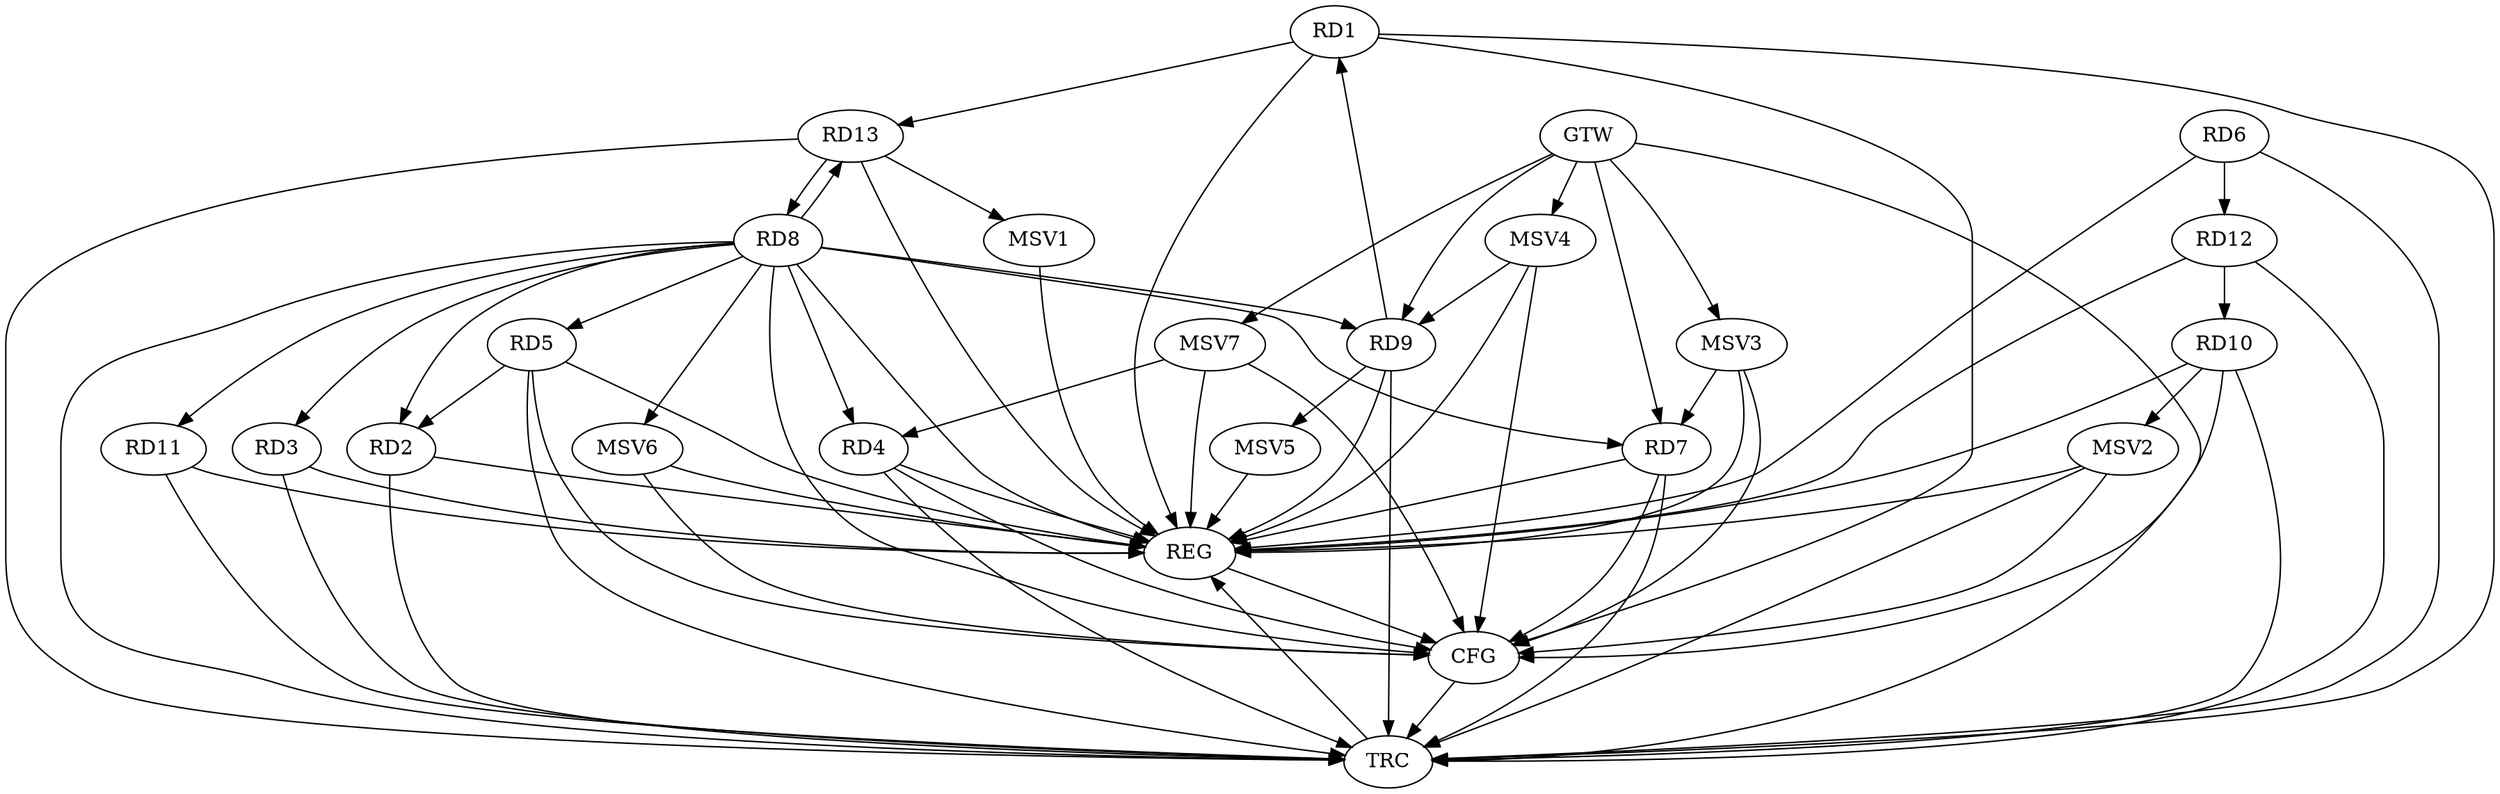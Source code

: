 strict digraph G {
  RD1 [ label="RD1" ];
  RD2 [ label="RD2" ];
  RD3 [ label="RD3" ];
  RD4 [ label="RD4" ];
  RD5 [ label="RD5" ];
  RD6 [ label="RD6" ];
  RD7 [ label="RD7" ];
  RD8 [ label="RD8" ];
  RD9 [ label="RD9" ];
  RD10 [ label="RD10" ];
  RD11 [ label="RD11" ];
  RD12 [ label="RD12" ];
  RD13 [ label="RD13" ];
  GTW [ label="GTW" ];
  REG [ label="REG" ];
  CFG [ label="CFG" ];
  TRC [ label="TRC" ];
  MSV1 [ label="MSV1" ];
  MSV2 [ label="MSV2" ];
  MSV3 [ label="MSV3" ];
  MSV4 [ label="MSV4" ];
  MSV5 [ label="MSV5" ];
  MSV6 [ label="MSV6" ];
  MSV7 [ label="MSV7" ];
  RD9 -> RD1;
  RD1 -> RD13;
  RD5 -> RD2;
  RD8 -> RD2;
  RD8 -> RD4;
  RD6 -> RD12;
  RD8 -> RD13;
  RD13 -> RD8;
  RD12 -> RD10;
  GTW -> RD7;
  GTW -> RD9;
  RD1 -> REG;
  RD2 -> REG;
  RD3 -> REG;
  RD4 -> REG;
  RD5 -> REG;
  RD6 -> REG;
  RD7 -> REG;
  RD8 -> REG;
  RD9 -> REG;
  RD10 -> REG;
  RD11 -> REG;
  RD12 -> REG;
  RD13 -> REG;
  RD1 -> CFG;
  RD7 -> CFG;
  RD8 -> CFG;
  RD10 -> CFG;
  RD5 -> CFG;
  RD4 -> CFG;
  REG -> CFG;
  RD1 -> TRC;
  RD2 -> TRC;
  RD3 -> TRC;
  RD4 -> TRC;
  RD5 -> TRC;
  RD6 -> TRC;
  RD7 -> TRC;
  RD8 -> TRC;
  RD9 -> TRC;
  RD10 -> TRC;
  RD11 -> TRC;
  RD12 -> TRC;
  RD13 -> TRC;
  GTW -> TRC;
  CFG -> TRC;
  TRC -> REG;
  RD8 -> RD9;
  RD8 -> RD3;
  RD8 -> RD5;
  RD8 -> RD7;
  RD8 -> RD11;
  RD13 -> MSV1;
  MSV1 -> REG;
  RD10 -> MSV2;
  MSV2 -> REG;
  MSV2 -> TRC;
  MSV2 -> CFG;
  MSV3 -> RD7;
  GTW -> MSV3;
  MSV3 -> REG;
  MSV3 -> CFG;
  MSV4 -> RD9;
  GTW -> MSV4;
  MSV4 -> REG;
  MSV4 -> CFG;
  RD9 -> MSV5;
  MSV5 -> REG;
  RD8 -> MSV6;
  MSV6 -> REG;
  MSV6 -> CFG;
  MSV7 -> RD4;
  GTW -> MSV7;
  MSV7 -> REG;
  MSV7 -> CFG;
}
